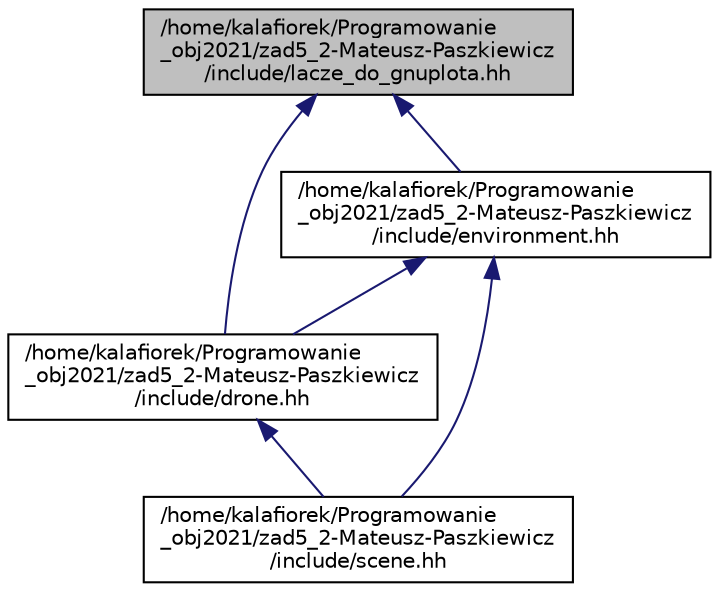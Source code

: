 digraph "/home/kalafiorek/Programowanie_obj2021/zad5_2-Mateusz-Paszkiewicz/include/lacze_do_gnuplota.hh"
{
 // LATEX_PDF_SIZE
  edge [fontname="Helvetica",fontsize="10",labelfontname="Helvetica",labelfontsize="10"];
  node [fontname="Helvetica",fontsize="10",shape=record];
  Node1 [label="/home/kalafiorek/Programowanie\l_obj2021/zad5_2-Mateusz-Paszkiewicz\l/include/lacze_do_gnuplota.hh",height=0.2,width=0.4,color="black", fillcolor="grey75", style="filled", fontcolor="black",tooltip=" "];
  Node1 -> Node2 [dir="back",color="midnightblue",fontsize="10",style="solid",fontname="Helvetica"];
  Node2 [label="/home/kalafiorek/Programowanie\l_obj2021/zad5_2-Mateusz-Paszkiewicz\l/include/drone.hh",height=0.2,width=0.4,color="black", fillcolor="white", style="filled",URL="$drone_8hh_source.html",tooltip=" "];
  Node2 -> Node3 [dir="back",color="midnightblue",fontsize="10",style="solid",fontname="Helvetica"];
  Node3 [label="/home/kalafiorek/Programowanie\l_obj2021/zad5_2-Mateusz-Paszkiewicz\l/include/scene.hh",height=0.2,width=0.4,color="black", fillcolor="white", style="filled",URL="$scene_8hh_source.html",tooltip=" "];
  Node1 -> Node4 [dir="back",color="midnightblue",fontsize="10",style="solid",fontname="Helvetica"];
  Node4 [label="/home/kalafiorek/Programowanie\l_obj2021/zad5_2-Mateusz-Paszkiewicz\l/include/environment.hh",height=0.2,width=0.4,color="black", fillcolor="white", style="filled",URL="$environment_8hh_source.html",tooltip=" "];
  Node4 -> Node2 [dir="back",color="midnightblue",fontsize="10",style="solid",fontname="Helvetica"];
  Node4 -> Node3 [dir="back",color="midnightblue",fontsize="10",style="solid",fontname="Helvetica"];
}
